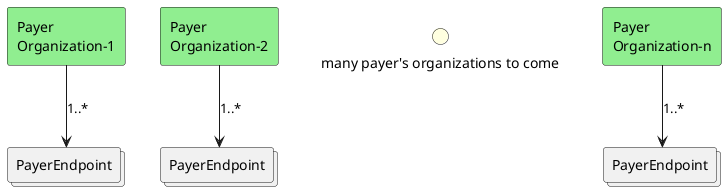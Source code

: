 @startuml

agent #LightGreen"Payer\nOrganization-1" as payer1
collections PayerEndpoint as payerEndpoint1

agent #LightGreen"Payer\nOrganization-2" as payer2
collections PayerEndpoint as payerEndpoint2

circle #LightYellow"many payer's organizations to come"

agent #LightGreen"Payer\nOrganization-n" as payern
collections PayerEndpoint as payerEndpoint3

payer1 -down-> payerEndpoint1 : 1..*
payer2 -down-> payerEndpoint2 : 1..*
payern -down-> payerEndpoint3 : 1..*


@enduml